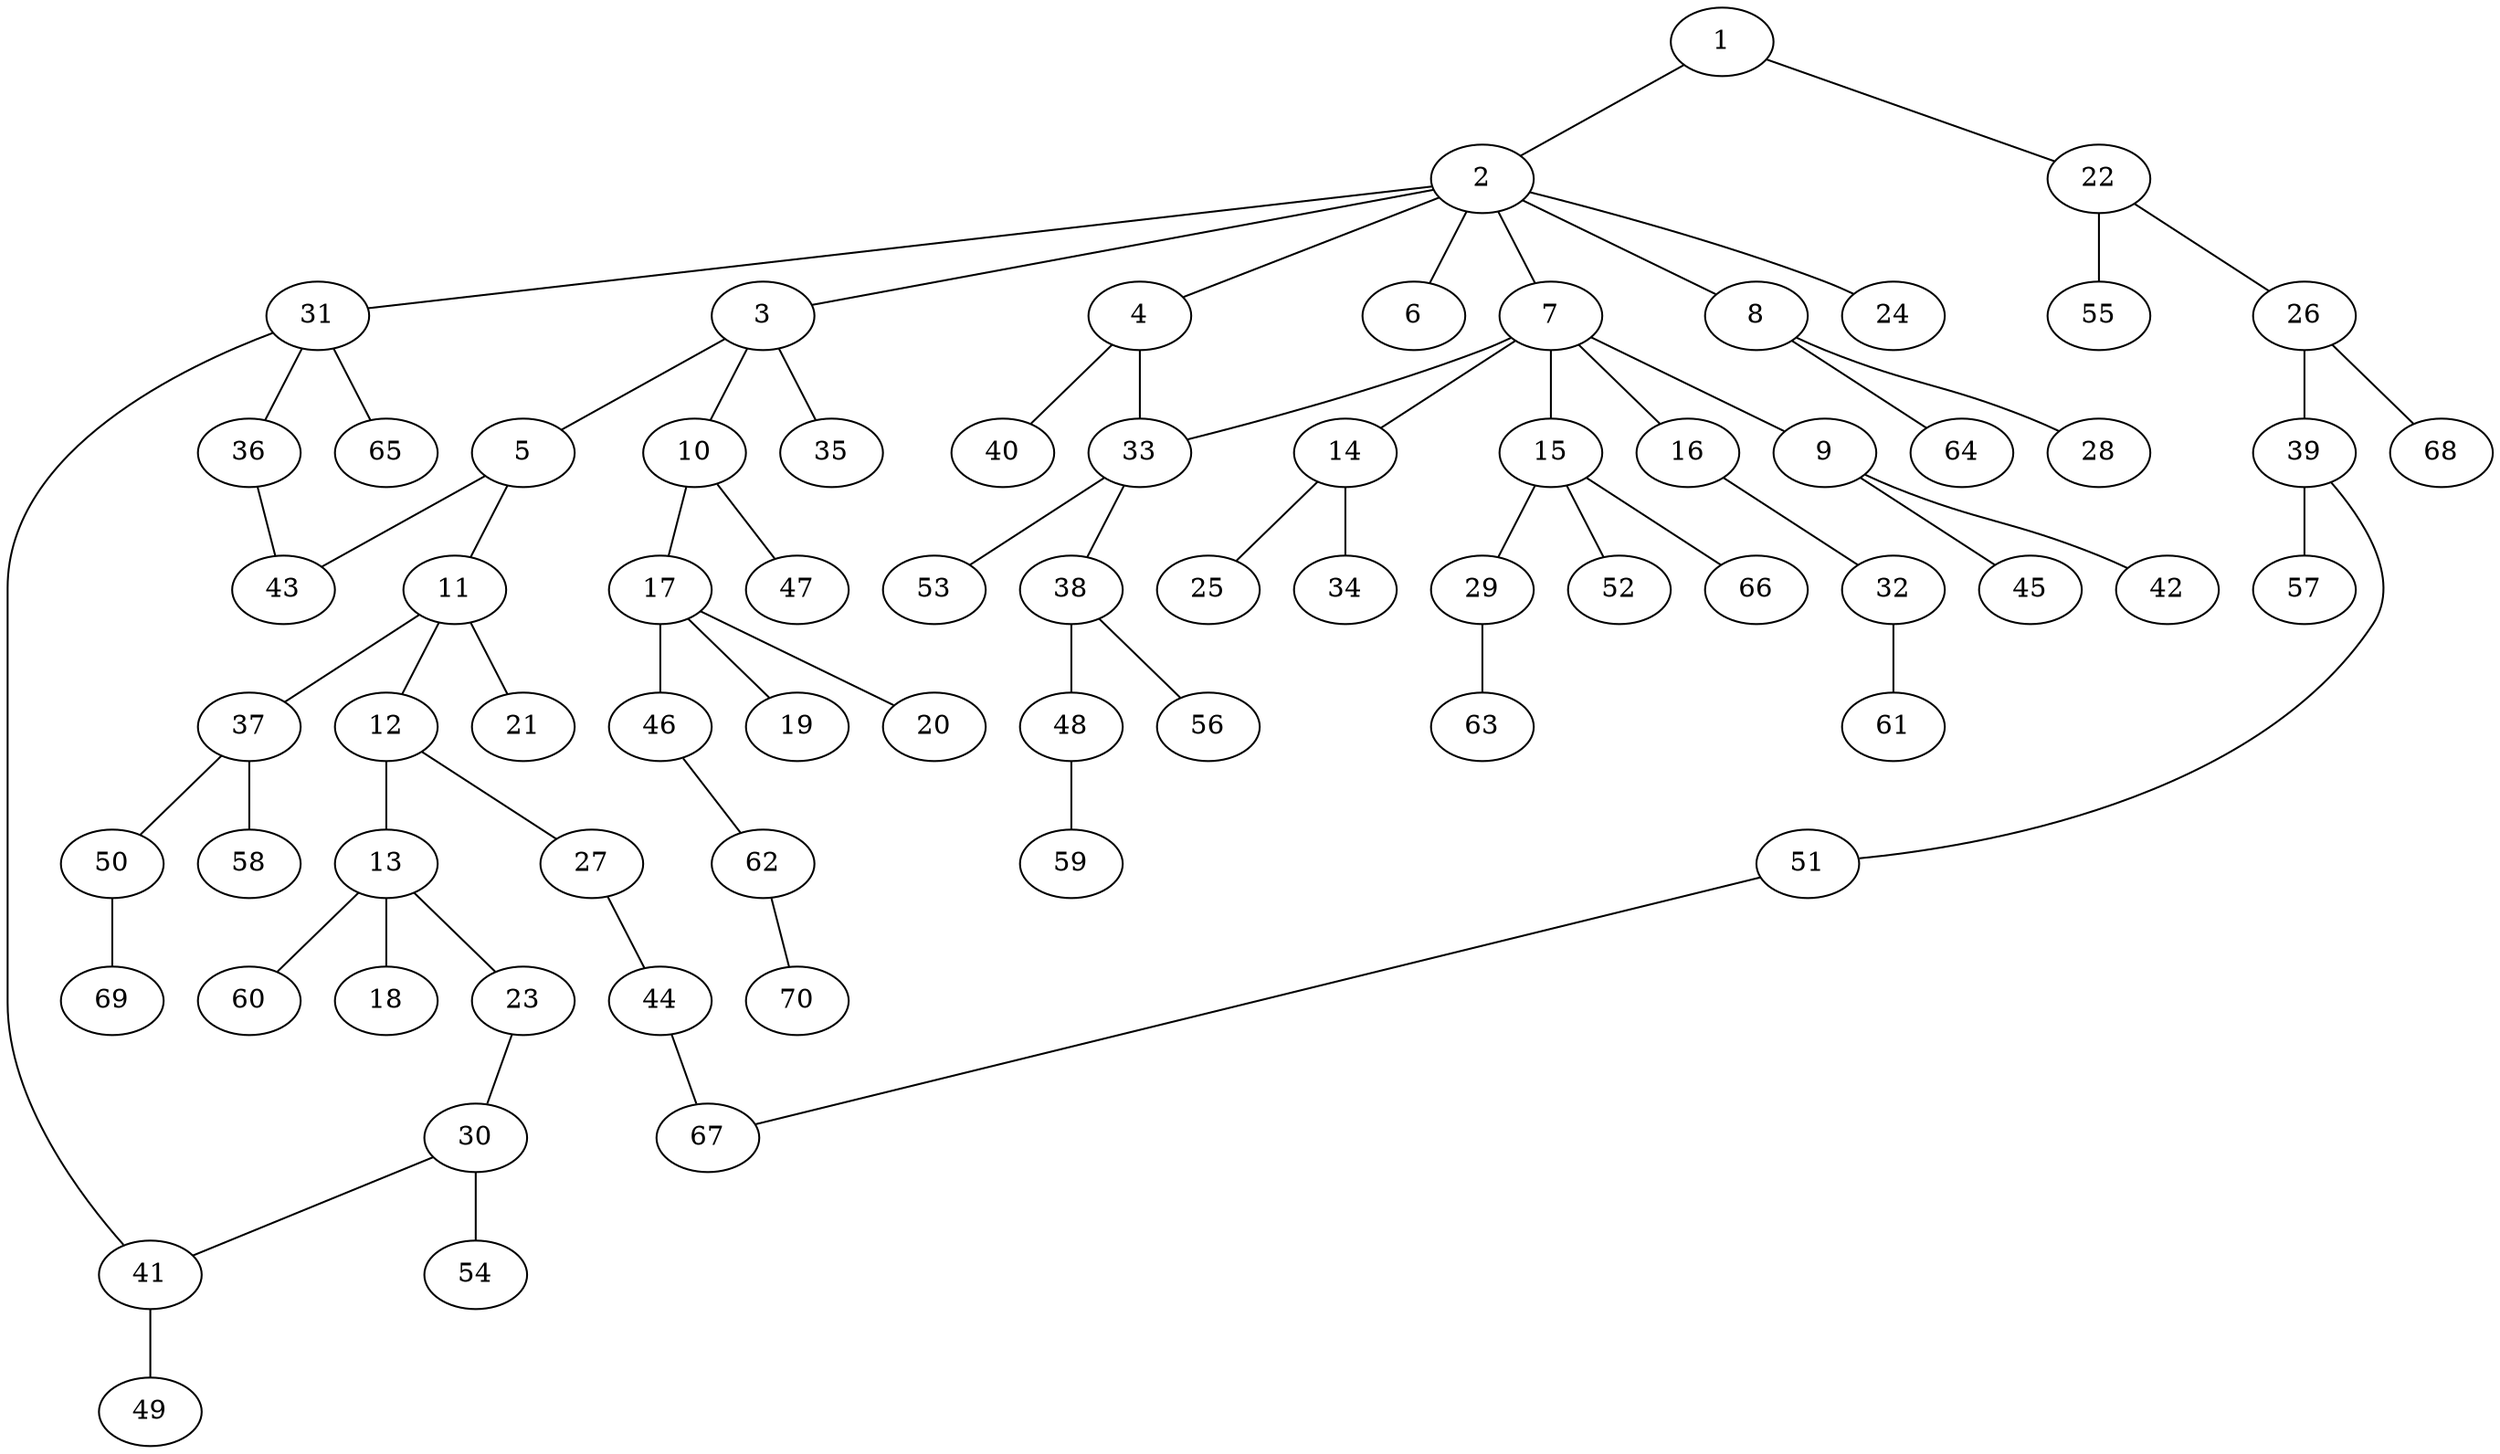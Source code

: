 graph graphname {1--2
1--22
2--3
2--4
2--6
2--7
2--8
2--24
2--31
3--5
3--10
3--35
4--33
4--40
5--11
5--43
7--9
7--14
7--15
7--16
7--33
8--28
8--64
9--42
9--45
10--17
10--47
11--12
11--21
11--37
12--13
12--27
13--18
13--23
13--60
14--25
14--34
15--29
15--52
15--66
16--32
17--19
17--20
17--46
22--26
22--55
23--30
26--39
26--68
27--44
29--63
30--41
30--54
31--36
31--41
31--65
32--61
33--38
33--53
36--43
37--50
37--58
38--48
38--56
39--51
39--57
41--49
44--67
46--62
48--59
50--69
51--67
62--70
}
